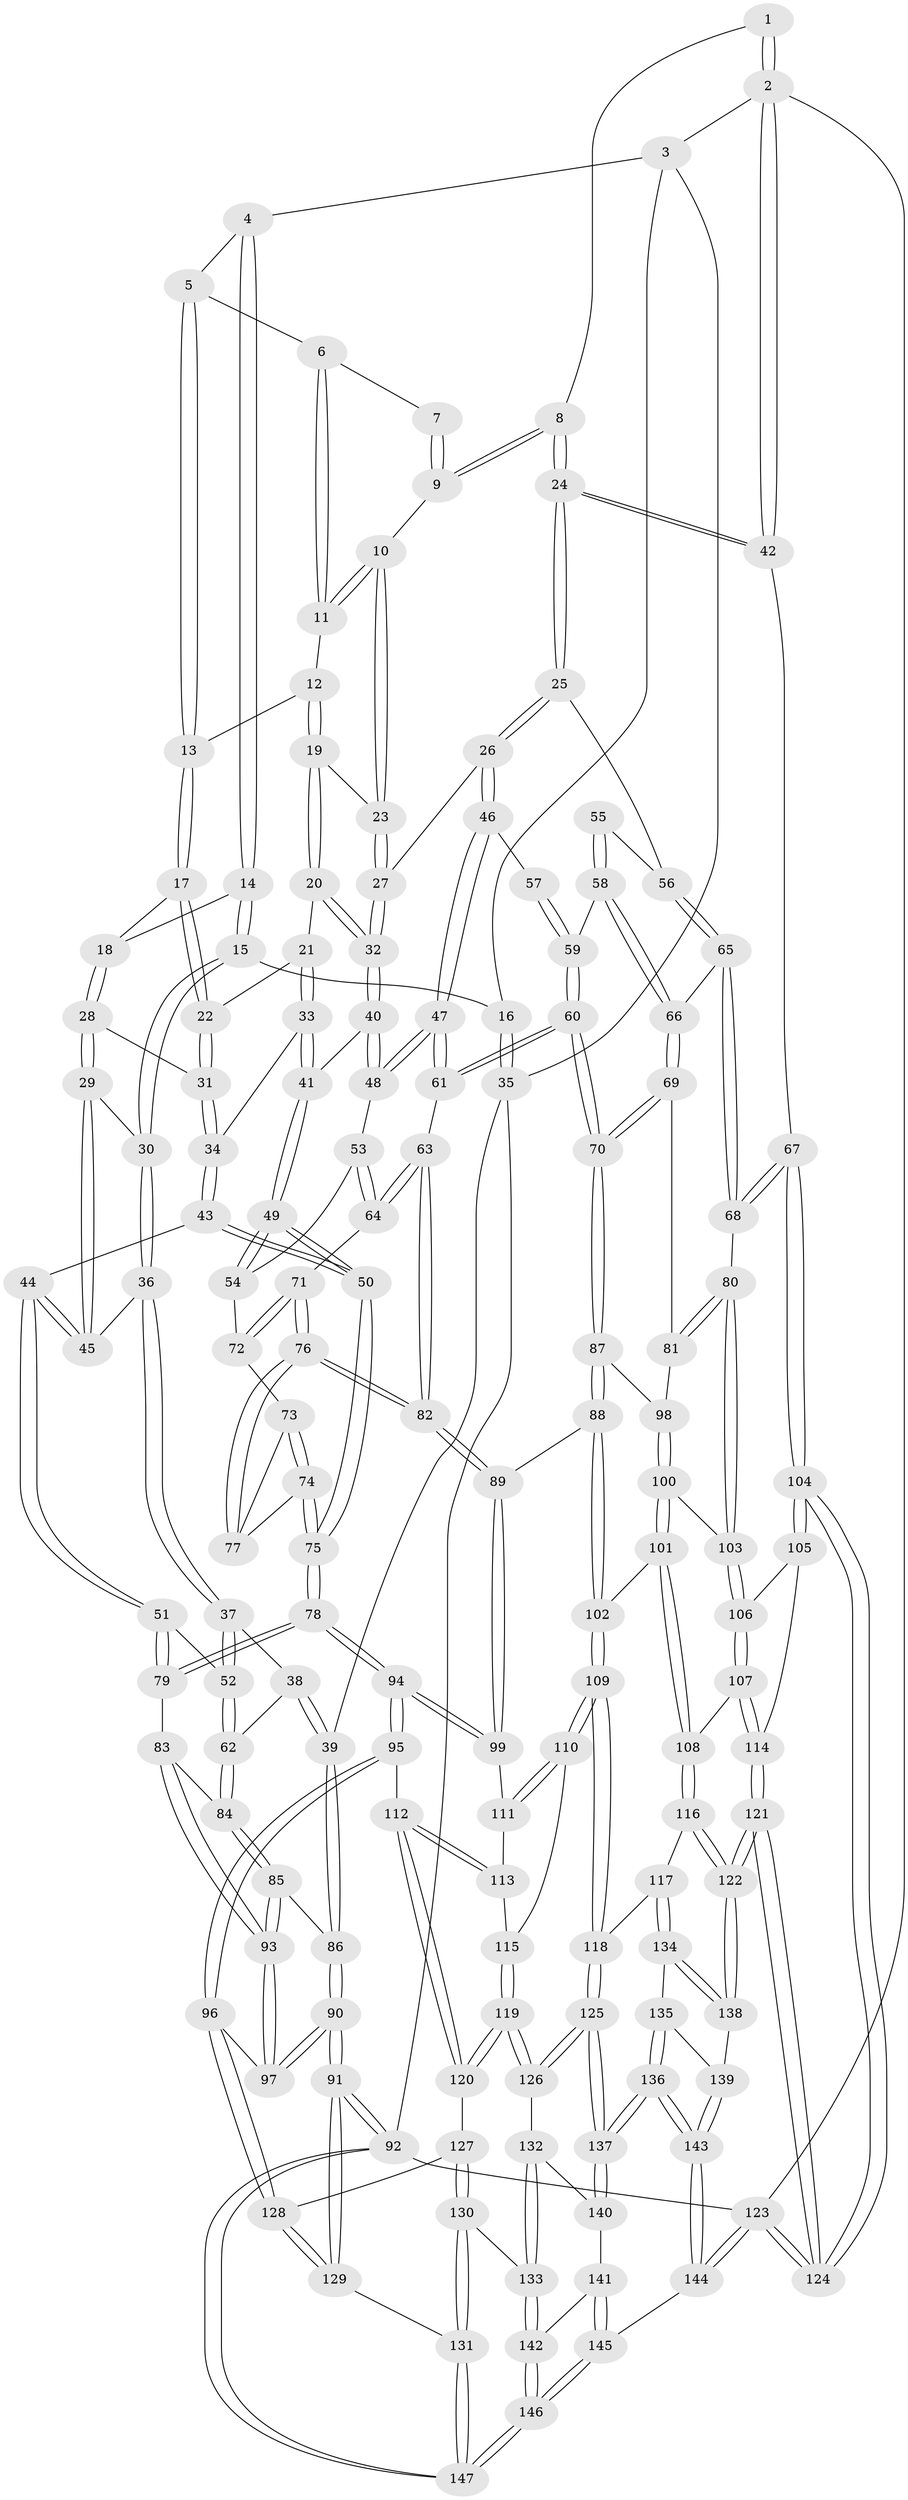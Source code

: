// Generated by graph-tools (version 1.1) at 2025/38/03/09/25 02:38:41]
// undirected, 147 vertices, 364 edges
graph export_dot {
graph [start="1"]
  node [color=gray90,style=filled];
  1 [pos="+0.8646920055412403+0"];
  2 [pos="+1+0"];
  3 [pos="+0+0"];
  4 [pos="+0.20682380298321573+0"];
  5 [pos="+0.4758284146126343+0"];
  6 [pos="+0.5699111135761792+0"];
  7 [pos="+0.7827508043323538+0"];
  8 [pos="+0.9718505085654253+0.1461687017961862"];
  9 [pos="+0.7967326804950964+0.05315190556504036"];
  10 [pos="+0.7751408938680934+0.07827043288319291"];
  11 [pos="+0.6031248762930366+0.038675157342382006"];
  12 [pos="+0.5942832947670188+0.07997353287370106"];
  13 [pos="+0.44508182012800457+0.053958392689002675"];
  14 [pos="+0.2045075655927476+0"];
  15 [pos="+0.07607502295215039+0.13685289118689728"];
  16 [pos="+0.06256146589479578+0.13941827632969217"];
  17 [pos="+0.43758333941194416+0.0748918865650527"];
  18 [pos="+0.29104412329283+0.10600754774880074"];
  19 [pos="+0.5983252128511378+0.12462211777223371"];
  20 [pos="+0.5595610495254582+0.18097230302395398"];
  21 [pos="+0.47917249751369695+0.15332287363191363"];
  22 [pos="+0.4656519710021962+0.1415336093938465"];
  23 [pos="+0.7458374938188205+0.13187952484591037"];
  24 [pos="+1+0.22973154120067696"];
  25 [pos="+1+0.2438863455163597"];
  26 [pos="+0.7782543836322022+0.24287906159681963"];
  27 [pos="+0.7463845496954361+0.1462016634548675"];
  28 [pos="+0.2836711532033372+0.17096630935358886"];
  29 [pos="+0.21922559674124747+0.22430080054062201"];
  30 [pos="+0.14934790907702525+0.19564043840595444"];
  31 [pos="+0.3493337674298342+0.2108531959146815"];
  32 [pos="+0.5847819650690016+0.2647357667897962"];
  33 [pos="+0.42304433843886485+0.280276397210383"];
  34 [pos="+0.3856855898405377+0.27531239027358023"];
  35 [pos="+0+0.24581838362477898"];
  36 [pos="+0.07413170616970664+0.32080741183142597"];
  37 [pos="+0.06657063126741879+0.3273012713535589"];
  38 [pos="+0.04888935564292161+0.3292460923051947"];
  39 [pos="+0+0.2590696193012987"];
  40 [pos="+0.585773456608882+0.2819440414791051"];
  41 [pos="+0.4776155074364787+0.31511549932212635"];
  42 [pos="+1+0.22963987521805068"];
  43 [pos="+0.3300748430330361+0.34230271192886724"];
  44 [pos="+0.24774531082027726+0.36587543607661877"];
  45 [pos="+0.219593802696442+0.26104067142626664"];
  46 [pos="+0.7341627318060626+0.3132191795630242"];
  47 [pos="+0.6831774228150032+0.3375151083741611"];
  48 [pos="+0.6070063566924347+0.3036449036619254"];
  49 [pos="+0.45304469266944486+0.40012697872650804"];
  50 [pos="+0.4230511534927378+0.41857583343403076"];
  51 [pos="+0.2361518699114495+0.3903164545599869"];
  52 [pos="+0.1962889568203244+0.3910032333062609"];
  53 [pos="+0.5651944821461876+0.39351304397121856"];
  54 [pos="+0.4709369695695474+0.40993538456295986"];
  55 [pos="+0.7986748823575962+0.35295041913827413"];
  56 [pos="+0.9242258018860385+0.3612252773542169"];
  57 [pos="+0.7754077605602074+0.3399771494630535"];
  58 [pos="+0.814286891152437+0.4282803753433008"];
  59 [pos="+0.783272183866788+0.42748841769482754"];
  60 [pos="+0.6921612822206926+0.4441496015718187"];
  61 [pos="+0.6907581707331091+0.44254581196962084"];
  62 [pos="+0.09330650901257419+0.45363885196658926"];
  63 [pos="+0.6340894706148164+0.4662665601868728"];
  64 [pos="+0.5641031896481695+0.4331533733734056"];
  65 [pos="+0.9006296007814191+0.42112716349179935"];
  66 [pos="+0.8301482574261702+0.44235047200873884"];
  67 [pos="+1+0.5422734562664474"];
  68 [pos="+0.9358619983368948+0.55319577778859"];
  69 [pos="+0.8135950165686977+0.48114926966123583"];
  70 [pos="+0.7289761676203903+0.5142731911253752"];
  71 [pos="+0.5394489114882682+0.4556305198918765"];
  72 [pos="+0.49248643710907036+0.432278196421119"];
  73 [pos="+0.48982620347369293+0.46434954332336914"];
  74 [pos="+0.40033717190227075+0.5190585256817543"];
  75 [pos="+0.37932798228001857+0.5179834636407121"];
  76 [pos="+0.5396942645367627+0.539553161640111"];
  77 [pos="+0.5033617909715218+0.5288282640747451"];
  78 [pos="+0.3310542805839458+0.5531046640814354"];
  79 [pos="+0.2587448467556928+0.47267517489278016"];
  80 [pos="+0.933107016693165+0.5550845401166205"];
  81 [pos="+0.8658979744605277+0.5313877831333599"];
  82 [pos="+0.5601429906104393+0.5596023071790959"];
  83 [pos="+0.1442452062208545+0.5239805259543336"];
  84 [pos="+0.08158457072449288+0.47764085958690206"];
  85 [pos="+0+0.5292181673531087"];
  86 [pos="+0+0.5122025758290403"];
  87 [pos="+0.7287391045458746+0.5529232405286569"];
  88 [pos="+0.6618055348596973+0.6065998221900023"];
  89 [pos="+0.5671752213149359+0.5819226735385933"];
  90 [pos="+0+0.9712852632370664"];
  91 [pos="+0+1"];
  92 [pos="+0+1"];
  93 [pos="+0.12715570846943997+0.654872932590414"];
  94 [pos="+0.32832314724055944+0.591546414557939"];
  95 [pos="+0.32517921889148704+0.6008161227592155"];
  96 [pos="+0.18420777509161096+0.6986319101336357"];
  97 [pos="+0.1448075394750493+0.6833779553599002"];
  98 [pos="+0.7494292261719008+0.5660210826611024"];
  99 [pos="+0.537378914781933+0.6250921083128701"];
  100 [pos="+0.7927433254200752+0.6152508203308572"];
  101 [pos="+0.7827131745695308+0.7021573029643087"];
  102 [pos="+0.6689408903703981+0.6404395631131292"];
  103 [pos="+0.9070269340190931+0.5994256743331591"];
  104 [pos="+1+0.6534235782203158"];
  105 [pos="+0.9577890882543095+0.6791282765358824"];
  106 [pos="+0.9071193352179644+0.6430448578715263"];
  107 [pos="+0.8716333403576538+0.7137098059598231"];
  108 [pos="+0.7909872835117335+0.7262166743671998"];
  109 [pos="+0.639097526715798+0.7515620254446801"];
  110 [pos="+0.62364770612494+0.7474019977058768"];
  111 [pos="+0.5364711546758633+0.6313117881563359"];
  112 [pos="+0.41739677030609923+0.7394845455019934"];
  113 [pos="+0.49033036539995695+0.7060139055344578"];
  114 [pos="+0.9682425787492525+0.8162798835665497"];
  115 [pos="+0.5607590776289513+0.7567106104649082"];
  116 [pos="+0.788050585529067+0.7315400040721589"];
  117 [pos="+0.7030872897140236+0.817055916816716"];
  118 [pos="+0.6882363635834374+0.816161101574214"];
  119 [pos="+0.4988846707476695+0.8479493098466572"];
  120 [pos="+0.41514188050381307+0.7583119690037402"];
  121 [pos="+1+0.9710017697237645"];
  122 [pos="+0.9470499270270969+0.9277362937339312"];
  123 [pos="+1+1"];
  124 [pos="+1+1"];
  125 [pos="+0.6306171193321087+0.8713414918825274"];
  126 [pos="+0.49888939283190964+0.8479631669625646"];
  127 [pos="+0.37380376142452815+0.794300763105684"];
  128 [pos="+0.1933366852665841+0.7312069487971044"];
  129 [pos="+0.1976426009390745+0.8622363577266192"];
  130 [pos="+0.32397539162122285+0.8976176562250751"];
  131 [pos="+0.25725070730914623+0.9026812904865181"];
  132 [pos="+0.48335323610644726+0.8847830829829142"];
  133 [pos="+0.36012441100324594+0.9239384150058226"];
  134 [pos="+0.7402677525113057+0.8548380662608452"];
  135 [pos="+0.7392077574341998+0.8704432091820146"];
  136 [pos="+0.6025421808305541+1"];
  137 [pos="+0.6000850680155722+1"];
  138 [pos="+0.9358612835885748+0.9254443629538438"];
  139 [pos="+0.7348423296621515+0.9747357546938126"];
  140 [pos="+0.4946254599977109+0.9201547481250422"];
  141 [pos="+0.44870771709988166+0.967834933423671"];
  142 [pos="+0.3629433006441+0.9310506608321983"];
  143 [pos="+0.6176508493419315+1"];
  144 [pos="+0.6160449323225999+1"];
  145 [pos="+0.5125998602738856+1"];
  146 [pos="+0.4127235580381643+1"];
  147 [pos="+0.19411429862881127+1"];
  1 -- 2;
  1 -- 2;
  1 -- 8;
  2 -- 3;
  2 -- 42;
  2 -- 42;
  2 -- 123;
  3 -- 4;
  3 -- 16;
  3 -- 35;
  4 -- 5;
  4 -- 14;
  4 -- 14;
  5 -- 6;
  5 -- 13;
  5 -- 13;
  6 -- 7;
  6 -- 11;
  6 -- 11;
  7 -- 9;
  7 -- 9;
  8 -- 9;
  8 -- 9;
  8 -- 24;
  8 -- 24;
  9 -- 10;
  10 -- 11;
  10 -- 11;
  10 -- 23;
  10 -- 23;
  11 -- 12;
  12 -- 13;
  12 -- 19;
  12 -- 19;
  13 -- 17;
  13 -- 17;
  14 -- 15;
  14 -- 15;
  14 -- 18;
  15 -- 16;
  15 -- 30;
  15 -- 30;
  16 -- 35;
  16 -- 35;
  17 -- 18;
  17 -- 22;
  17 -- 22;
  18 -- 28;
  18 -- 28;
  19 -- 20;
  19 -- 20;
  19 -- 23;
  20 -- 21;
  20 -- 32;
  20 -- 32;
  21 -- 22;
  21 -- 33;
  21 -- 33;
  22 -- 31;
  22 -- 31;
  23 -- 27;
  23 -- 27;
  24 -- 25;
  24 -- 25;
  24 -- 42;
  24 -- 42;
  25 -- 26;
  25 -- 26;
  25 -- 56;
  26 -- 27;
  26 -- 46;
  26 -- 46;
  27 -- 32;
  27 -- 32;
  28 -- 29;
  28 -- 29;
  28 -- 31;
  29 -- 30;
  29 -- 45;
  29 -- 45;
  30 -- 36;
  30 -- 36;
  31 -- 34;
  31 -- 34;
  32 -- 40;
  32 -- 40;
  33 -- 34;
  33 -- 41;
  33 -- 41;
  34 -- 43;
  34 -- 43;
  35 -- 39;
  35 -- 92;
  36 -- 37;
  36 -- 37;
  36 -- 45;
  37 -- 38;
  37 -- 52;
  37 -- 52;
  38 -- 39;
  38 -- 39;
  38 -- 62;
  39 -- 86;
  39 -- 86;
  40 -- 41;
  40 -- 48;
  40 -- 48;
  41 -- 49;
  41 -- 49;
  42 -- 67;
  43 -- 44;
  43 -- 50;
  43 -- 50;
  44 -- 45;
  44 -- 45;
  44 -- 51;
  44 -- 51;
  46 -- 47;
  46 -- 47;
  46 -- 57;
  47 -- 48;
  47 -- 48;
  47 -- 61;
  47 -- 61;
  48 -- 53;
  49 -- 50;
  49 -- 50;
  49 -- 54;
  49 -- 54;
  50 -- 75;
  50 -- 75;
  51 -- 52;
  51 -- 79;
  51 -- 79;
  52 -- 62;
  52 -- 62;
  53 -- 54;
  53 -- 64;
  53 -- 64;
  54 -- 72;
  55 -- 56;
  55 -- 58;
  55 -- 58;
  56 -- 65;
  56 -- 65;
  57 -- 59;
  57 -- 59;
  58 -- 59;
  58 -- 66;
  58 -- 66;
  59 -- 60;
  59 -- 60;
  60 -- 61;
  60 -- 61;
  60 -- 70;
  60 -- 70;
  61 -- 63;
  62 -- 84;
  62 -- 84;
  63 -- 64;
  63 -- 64;
  63 -- 82;
  63 -- 82;
  64 -- 71;
  65 -- 66;
  65 -- 68;
  65 -- 68;
  66 -- 69;
  66 -- 69;
  67 -- 68;
  67 -- 68;
  67 -- 104;
  67 -- 104;
  68 -- 80;
  69 -- 70;
  69 -- 70;
  69 -- 81;
  70 -- 87;
  70 -- 87;
  71 -- 72;
  71 -- 72;
  71 -- 76;
  71 -- 76;
  72 -- 73;
  73 -- 74;
  73 -- 74;
  73 -- 77;
  74 -- 75;
  74 -- 75;
  74 -- 77;
  75 -- 78;
  75 -- 78;
  76 -- 77;
  76 -- 77;
  76 -- 82;
  76 -- 82;
  78 -- 79;
  78 -- 79;
  78 -- 94;
  78 -- 94;
  79 -- 83;
  80 -- 81;
  80 -- 81;
  80 -- 103;
  80 -- 103;
  81 -- 98;
  82 -- 89;
  82 -- 89;
  83 -- 84;
  83 -- 93;
  83 -- 93;
  84 -- 85;
  84 -- 85;
  85 -- 86;
  85 -- 93;
  85 -- 93;
  86 -- 90;
  86 -- 90;
  87 -- 88;
  87 -- 88;
  87 -- 98;
  88 -- 89;
  88 -- 102;
  88 -- 102;
  89 -- 99;
  89 -- 99;
  90 -- 91;
  90 -- 91;
  90 -- 97;
  90 -- 97;
  91 -- 92;
  91 -- 92;
  91 -- 129;
  91 -- 129;
  92 -- 147;
  92 -- 147;
  92 -- 123;
  93 -- 97;
  93 -- 97;
  94 -- 95;
  94 -- 95;
  94 -- 99;
  94 -- 99;
  95 -- 96;
  95 -- 96;
  95 -- 112;
  96 -- 97;
  96 -- 128;
  96 -- 128;
  98 -- 100;
  98 -- 100;
  99 -- 111;
  100 -- 101;
  100 -- 101;
  100 -- 103;
  101 -- 102;
  101 -- 108;
  101 -- 108;
  102 -- 109;
  102 -- 109;
  103 -- 106;
  103 -- 106;
  104 -- 105;
  104 -- 105;
  104 -- 124;
  104 -- 124;
  105 -- 106;
  105 -- 114;
  106 -- 107;
  106 -- 107;
  107 -- 108;
  107 -- 114;
  107 -- 114;
  108 -- 116;
  108 -- 116;
  109 -- 110;
  109 -- 110;
  109 -- 118;
  109 -- 118;
  110 -- 111;
  110 -- 111;
  110 -- 115;
  111 -- 113;
  112 -- 113;
  112 -- 113;
  112 -- 120;
  112 -- 120;
  113 -- 115;
  114 -- 121;
  114 -- 121;
  115 -- 119;
  115 -- 119;
  116 -- 117;
  116 -- 122;
  116 -- 122;
  117 -- 118;
  117 -- 134;
  117 -- 134;
  118 -- 125;
  118 -- 125;
  119 -- 120;
  119 -- 120;
  119 -- 126;
  119 -- 126;
  120 -- 127;
  121 -- 122;
  121 -- 122;
  121 -- 124;
  121 -- 124;
  122 -- 138;
  122 -- 138;
  123 -- 124;
  123 -- 124;
  123 -- 144;
  123 -- 144;
  125 -- 126;
  125 -- 126;
  125 -- 137;
  125 -- 137;
  126 -- 132;
  127 -- 128;
  127 -- 130;
  127 -- 130;
  128 -- 129;
  128 -- 129;
  129 -- 131;
  130 -- 131;
  130 -- 131;
  130 -- 133;
  131 -- 147;
  131 -- 147;
  132 -- 133;
  132 -- 133;
  132 -- 140;
  133 -- 142;
  133 -- 142;
  134 -- 135;
  134 -- 138;
  134 -- 138;
  135 -- 136;
  135 -- 136;
  135 -- 139;
  136 -- 137;
  136 -- 137;
  136 -- 143;
  136 -- 143;
  137 -- 140;
  137 -- 140;
  138 -- 139;
  139 -- 143;
  139 -- 143;
  140 -- 141;
  141 -- 142;
  141 -- 145;
  141 -- 145;
  142 -- 146;
  142 -- 146;
  143 -- 144;
  143 -- 144;
  144 -- 145;
  145 -- 146;
  145 -- 146;
  146 -- 147;
  146 -- 147;
}
